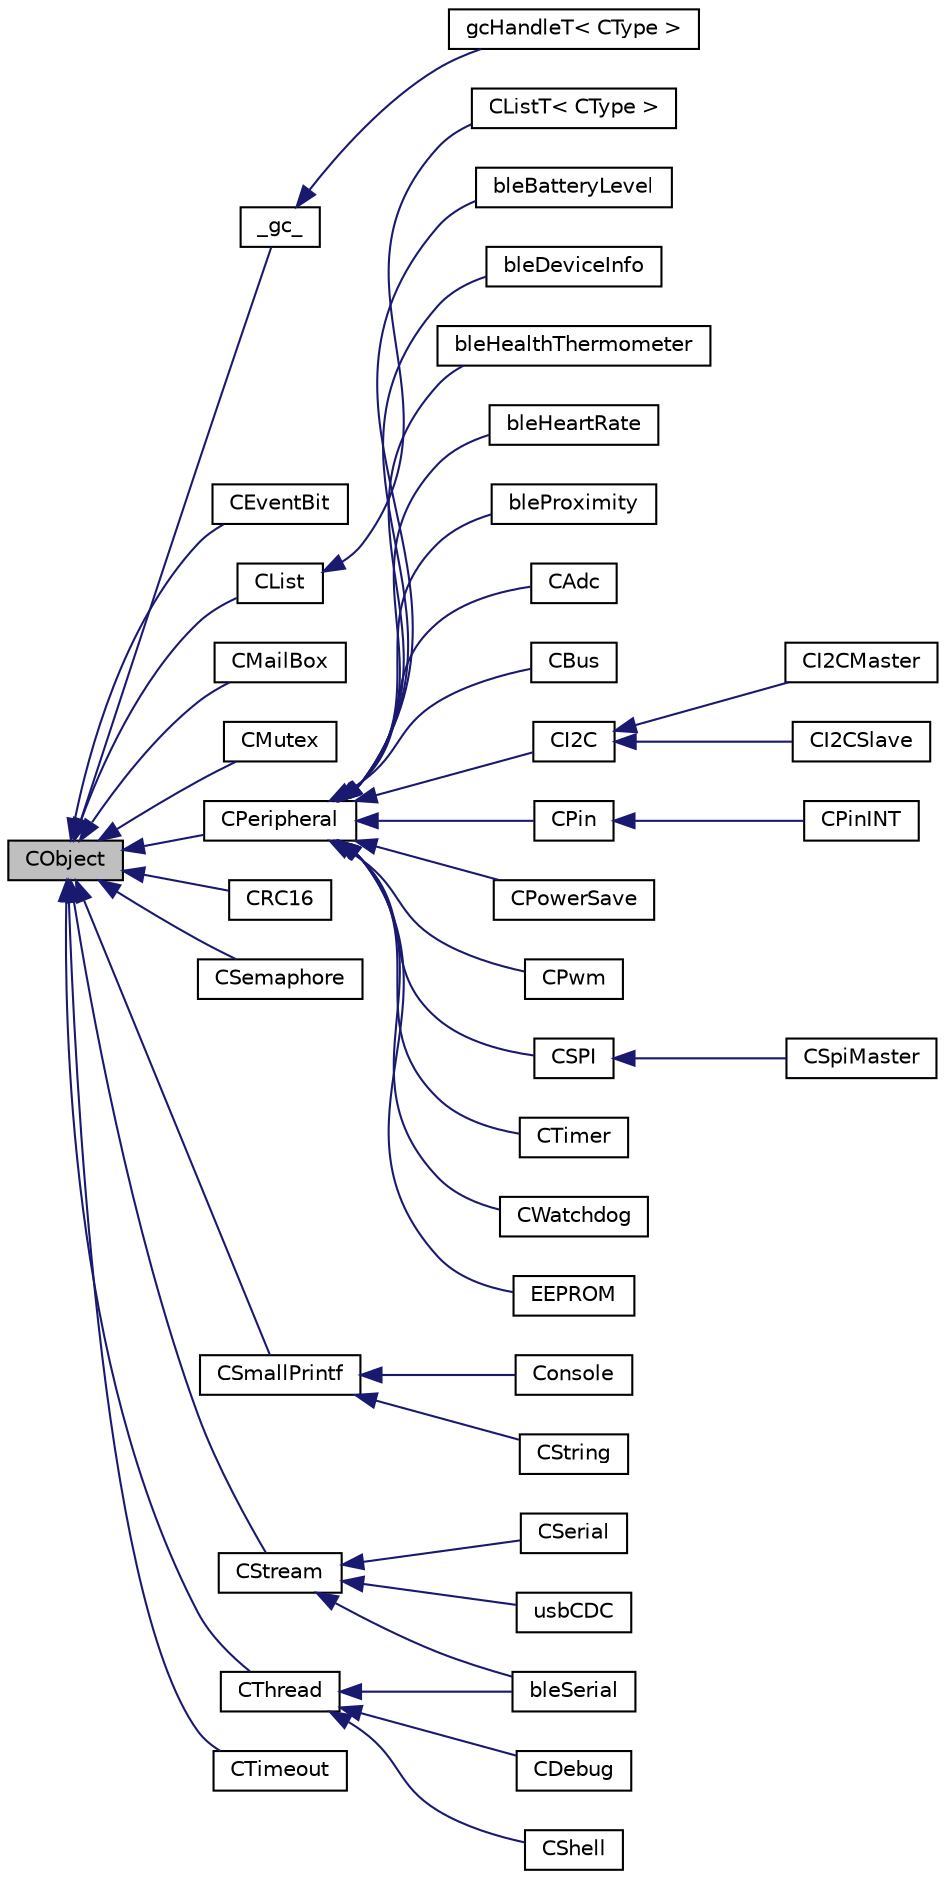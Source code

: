 digraph "CObject"
{
  edge [fontname="Helvetica",fontsize="10",labelfontname="Helvetica",labelfontsize="10"];
  node [fontname="Helvetica",fontsize="10",shape=record];
  rankdir="LR";
  Node1 [label="CObject",height=0.2,width=0.4,color="black", fillcolor="grey75", style="filled" fontcolor="black"];
  Node1 -> Node2 [dir="back",color="midnightblue",fontsize="10",style="solid",fontname="Helvetica"];
  Node2 [label="_gc_",height=0.2,width=0.4,color="black", fillcolor="white", style="filled",URL="$df/dee/class__gc__.html"];
  Node2 -> Node3 [dir="back",color="midnightblue",fontsize="10",style="solid",fontname="Helvetica"];
  Node3 [label="gcHandleT\< CType \>",height=0.2,width=0.4,color="black", fillcolor="white", style="filled",URL="$d4/ddd/classgc_handle_t.html"];
  Node1 -> Node4 [dir="back",color="midnightblue",fontsize="10",style="solid",fontname="Helvetica"];
  Node4 [label="CEventBit",height=0.2,width=0.4,color="black", fillcolor="white", style="filled",URL="$dd/d60/class_c_event_bit.html"];
  Node1 -> Node5 [dir="back",color="midnightblue",fontsize="10",style="solid",fontname="Helvetica"];
  Node5 [label="CList",height=0.2,width=0.4,color="black", fillcolor="white", style="filled",URL="$df/db6/class_c_list.html"];
  Node5 -> Node6 [dir="back",color="midnightblue",fontsize="10",style="solid",fontname="Helvetica"];
  Node6 [label="CListT\< CType \>",height=0.2,width=0.4,color="black", fillcolor="white", style="filled",URL="$da/d59/class_c_list_t.html"];
  Node1 -> Node7 [dir="back",color="midnightblue",fontsize="10",style="solid",fontname="Helvetica"];
  Node7 [label="CMailBox",height=0.2,width=0.4,color="black", fillcolor="white", style="filled",URL="$d8/d26/class_c_mail_box.html"];
  Node1 -> Node8 [dir="back",color="midnightblue",fontsize="10",style="solid",fontname="Helvetica"];
  Node8 [label="CMutex",height=0.2,width=0.4,color="black", fillcolor="white", style="filled",URL="$d3/d0d/class_c_mutex.html"];
  Node1 -> Node9 [dir="back",color="midnightblue",fontsize="10",style="solid",fontname="Helvetica"];
  Node9 [label="CPeripheral",height=0.2,width=0.4,color="black", fillcolor="white", style="filled",URL="$d9/db6/class_c_peripheral.html"];
  Node9 -> Node10 [dir="back",color="midnightblue",fontsize="10",style="solid",fontname="Helvetica"];
  Node10 [label="bleBatteryLevel",height=0.2,width=0.4,color="black", fillcolor="white", style="filled",URL="$d8/d3b/classble_battery_level.html"];
  Node9 -> Node11 [dir="back",color="midnightblue",fontsize="10",style="solid",fontname="Helvetica"];
  Node11 [label="bleDeviceInfo",height=0.2,width=0.4,color="black", fillcolor="white", style="filled",URL="$d3/dc5/classble_device_info.html"];
  Node9 -> Node12 [dir="back",color="midnightblue",fontsize="10",style="solid",fontname="Helvetica"];
  Node12 [label="bleHealthThermometer",height=0.2,width=0.4,color="black", fillcolor="white", style="filled",URL="$d9/d26/classble_health_thermometer.html"];
  Node9 -> Node13 [dir="back",color="midnightblue",fontsize="10",style="solid",fontname="Helvetica"];
  Node13 [label="bleHeartRate",height=0.2,width=0.4,color="black", fillcolor="white", style="filled",URL="$d3/d81/classble_heart_rate.html"];
  Node9 -> Node14 [dir="back",color="midnightblue",fontsize="10",style="solid",fontname="Helvetica"];
  Node14 [label="bleProximity",height=0.2,width=0.4,color="black", fillcolor="white", style="filled",URL="$de/d67/classble_proximity.html"];
  Node9 -> Node15 [dir="back",color="midnightblue",fontsize="10",style="solid",fontname="Helvetica"];
  Node15 [label="CAdc",height=0.2,width=0.4,color="black", fillcolor="white", style="filled",URL="$d7/d0f/class_c_adc.html"];
  Node9 -> Node16 [dir="back",color="midnightblue",fontsize="10",style="solid",fontname="Helvetica"];
  Node16 [label="CBus",height=0.2,width=0.4,color="black", fillcolor="white", style="filled",URL="$de/d89/class_c_bus.html"];
  Node9 -> Node17 [dir="back",color="midnightblue",fontsize="10",style="solid",fontname="Helvetica"];
  Node17 [label="CI2C",height=0.2,width=0.4,color="black", fillcolor="white", style="filled",URL="$d0/dce/class_c_i2_c.html"];
  Node17 -> Node18 [dir="back",color="midnightblue",fontsize="10",style="solid",fontname="Helvetica"];
  Node18 [label="CI2CMaster",height=0.2,width=0.4,color="black", fillcolor="white", style="filled",URL="$d7/db9/class_c_i2_c_master.html"];
  Node17 -> Node19 [dir="back",color="midnightblue",fontsize="10",style="solid",fontname="Helvetica"];
  Node19 [label="CI2CSlave",height=0.2,width=0.4,color="black", fillcolor="white", style="filled",URL="$d9/d52/class_c_i2_c_slave.html"];
  Node9 -> Node20 [dir="back",color="midnightblue",fontsize="10",style="solid",fontname="Helvetica"];
  Node20 [label="CPin",height=0.2,width=0.4,color="black", fillcolor="white", style="filled",URL="$d7/db9/class_c_pin.html"];
  Node20 -> Node21 [dir="back",color="midnightblue",fontsize="10",style="solid",fontname="Helvetica"];
  Node21 [label="CPinINT",height=0.2,width=0.4,color="black", fillcolor="white", style="filled",URL="$db/d2c/class_c_pin_i_n_t.html"];
  Node9 -> Node22 [dir="back",color="midnightblue",fontsize="10",style="solid",fontname="Helvetica"];
  Node22 [label="CPowerSave",height=0.2,width=0.4,color="black", fillcolor="white", style="filled",URL="$d5/d3e/class_c_power_save.html"];
  Node9 -> Node23 [dir="back",color="midnightblue",fontsize="10",style="solid",fontname="Helvetica"];
  Node23 [label="CPwm",height=0.2,width=0.4,color="black", fillcolor="white", style="filled",URL="$d1/d9f/class_c_pwm.html"];
  Node9 -> Node24 [dir="back",color="midnightblue",fontsize="10",style="solid",fontname="Helvetica"];
  Node24 [label="CSPI",height=0.2,width=0.4,color="black", fillcolor="white", style="filled",URL="$d2/d3f/class_c_s_p_i.html"];
  Node24 -> Node25 [dir="back",color="midnightblue",fontsize="10",style="solid",fontname="Helvetica"];
  Node25 [label="CSpiMaster",height=0.2,width=0.4,color="black", fillcolor="white", style="filled",URL="$d9/d9b/class_c_spi_master.html"];
  Node9 -> Node26 [dir="back",color="midnightblue",fontsize="10",style="solid",fontname="Helvetica"];
  Node26 [label="CTimer",height=0.2,width=0.4,color="black", fillcolor="white", style="filled",URL="$db/de1/class_c_timer.html"];
  Node9 -> Node27 [dir="back",color="midnightblue",fontsize="10",style="solid",fontname="Helvetica"];
  Node27 [label="CWatchdog",height=0.2,width=0.4,color="black", fillcolor="white", style="filled",URL="$d3/d75/class_c_watchdog.html"];
  Node9 -> Node28 [dir="back",color="midnightblue",fontsize="10",style="solid",fontname="Helvetica"];
  Node28 [label="EEPROM",height=0.2,width=0.4,color="black", fillcolor="white", style="filled",URL="$d0/d7a/class_e_e_p_r_o_m.html"];
  Node1 -> Node29 [dir="back",color="midnightblue",fontsize="10",style="solid",fontname="Helvetica"];
  Node29 [label="CRC16",height=0.2,width=0.4,color="black", fillcolor="white", style="filled",URL="$d5/df3/class_c_r_c16.html"];
  Node1 -> Node30 [dir="back",color="midnightblue",fontsize="10",style="solid",fontname="Helvetica"];
  Node30 [label="CSemaphore",height=0.2,width=0.4,color="black", fillcolor="white", style="filled",URL="$d0/d06/class_c_semaphore.html"];
  Node1 -> Node31 [dir="back",color="midnightblue",fontsize="10",style="solid",fontname="Helvetica"];
  Node31 [label="CSmallPrintf",height=0.2,width=0.4,color="black", fillcolor="white", style="filled",URL="$de/db4/class_c_small_printf.html"];
  Node31 -> Node32 [dir="back",color="midnightblue",fontsize="10",style="solid",fontname="Helvetica"];
  Node32 [label="Console",height=0.2,width=0.4,color="black", fillcolor="white", style="filled",URL="$d6/d56/class_console.html",tooltip="The Console class provides a lightweight input/output stream to console. "];
  Node31 -> Node33 [dir="back",color="midnightblue",fontsize="10",style="solid",fontname="Helvetica"];
  Node33 [label="CString",height=0.2,width=0.4,color="black", fillcolor="white", style="filled",URL="$df/d99/class_c_string.html",tooltip="a string class inherit from CSmallPrintf. "];
  Node1 -> Node34 [dir="back",color="midnightblue",fontsize="10",style="solid",fontname="Helvetica"];
  Node34 [label="CStream",height=0.2,width=0.4,color="black", fillcolor="white", style="filled",URL="$d4/d16/class_c_stream.html"];
  Node34 -> Node35 [dir="back",color="midnightblue",fontsize="10",style="solid",fontname="Helvetica"];
  Node35 [label="bleSerial",height=0.2,width=0.4,color="black", fillcolor="white", style="filled",URL="$d7/d03/classble_serial.html",tooltip="bleSerial class is a ble core, and inherits from CStream class to provide the stream virtual function..."];
  Node34 -> Node36 [dir="back",color="midnightblue",fontsize="10",style="solid",fontname="Helvetica"];
  Node36 [label="CSerial",height=0.2,width=0.4,color="black", fillcolor="white", style="filled",URL="$d8/d1d/class_c_serial.html"];
  Node34 -> Node37 [dir="back",color="midnightblue",fontsize="10",style="solid",fontname="Helvetica"];
  Node37 [label="usbCDC",height=0.2,width=0.4,color="black", fillcolor="white", style="filled",URL="$d6/dc5/classusb_c_d_c.html"];
  Node1 -> Node38 [dir="back",color="midnightblue",fontsize="10",style="solid",fontname="Helvetica"];
  Node38 [label="CThread",height=0.2,width=0.4,color="black", fillcolor="white", style="filled",URL="$d0/d26/class_c_thread.html"];
  Node38 -> Node35 [dir="back",color="midnightblue",fontsize="10",style="solid",fontname="Helvetica"];
  Node38 -> Node39 [dir="back",color="midnightblue",fontsize="10",style="solid",fontname="Helvetica"];
  Node39 [label="CDebug",height=0.2,width=0.4,color="black", fillcolor="white", style="filled",URL="$d4/d37/class_c_debug.html"];
  Node38 -> Node40 [dir="back",color="midnightblue",fontsize="10",style="solid",fontname="Helvetica"];
  Node40 [label="CShell",height=0.2,width=0.4,color="black", fillcolor="white", style="filled",URL="$de/dba/class_c_shell.html"];
  Node1 -> Node41 [dir="back",color="midnightblue",fontsize="10",style="solid",fontname="Helvetica"];
  Node41 [label="CTimeout",height=0.2,width=0.4,color="black", fillcolor="white", style="filled",URL="$d5/d5b/class_c_timeout.html"];
}
